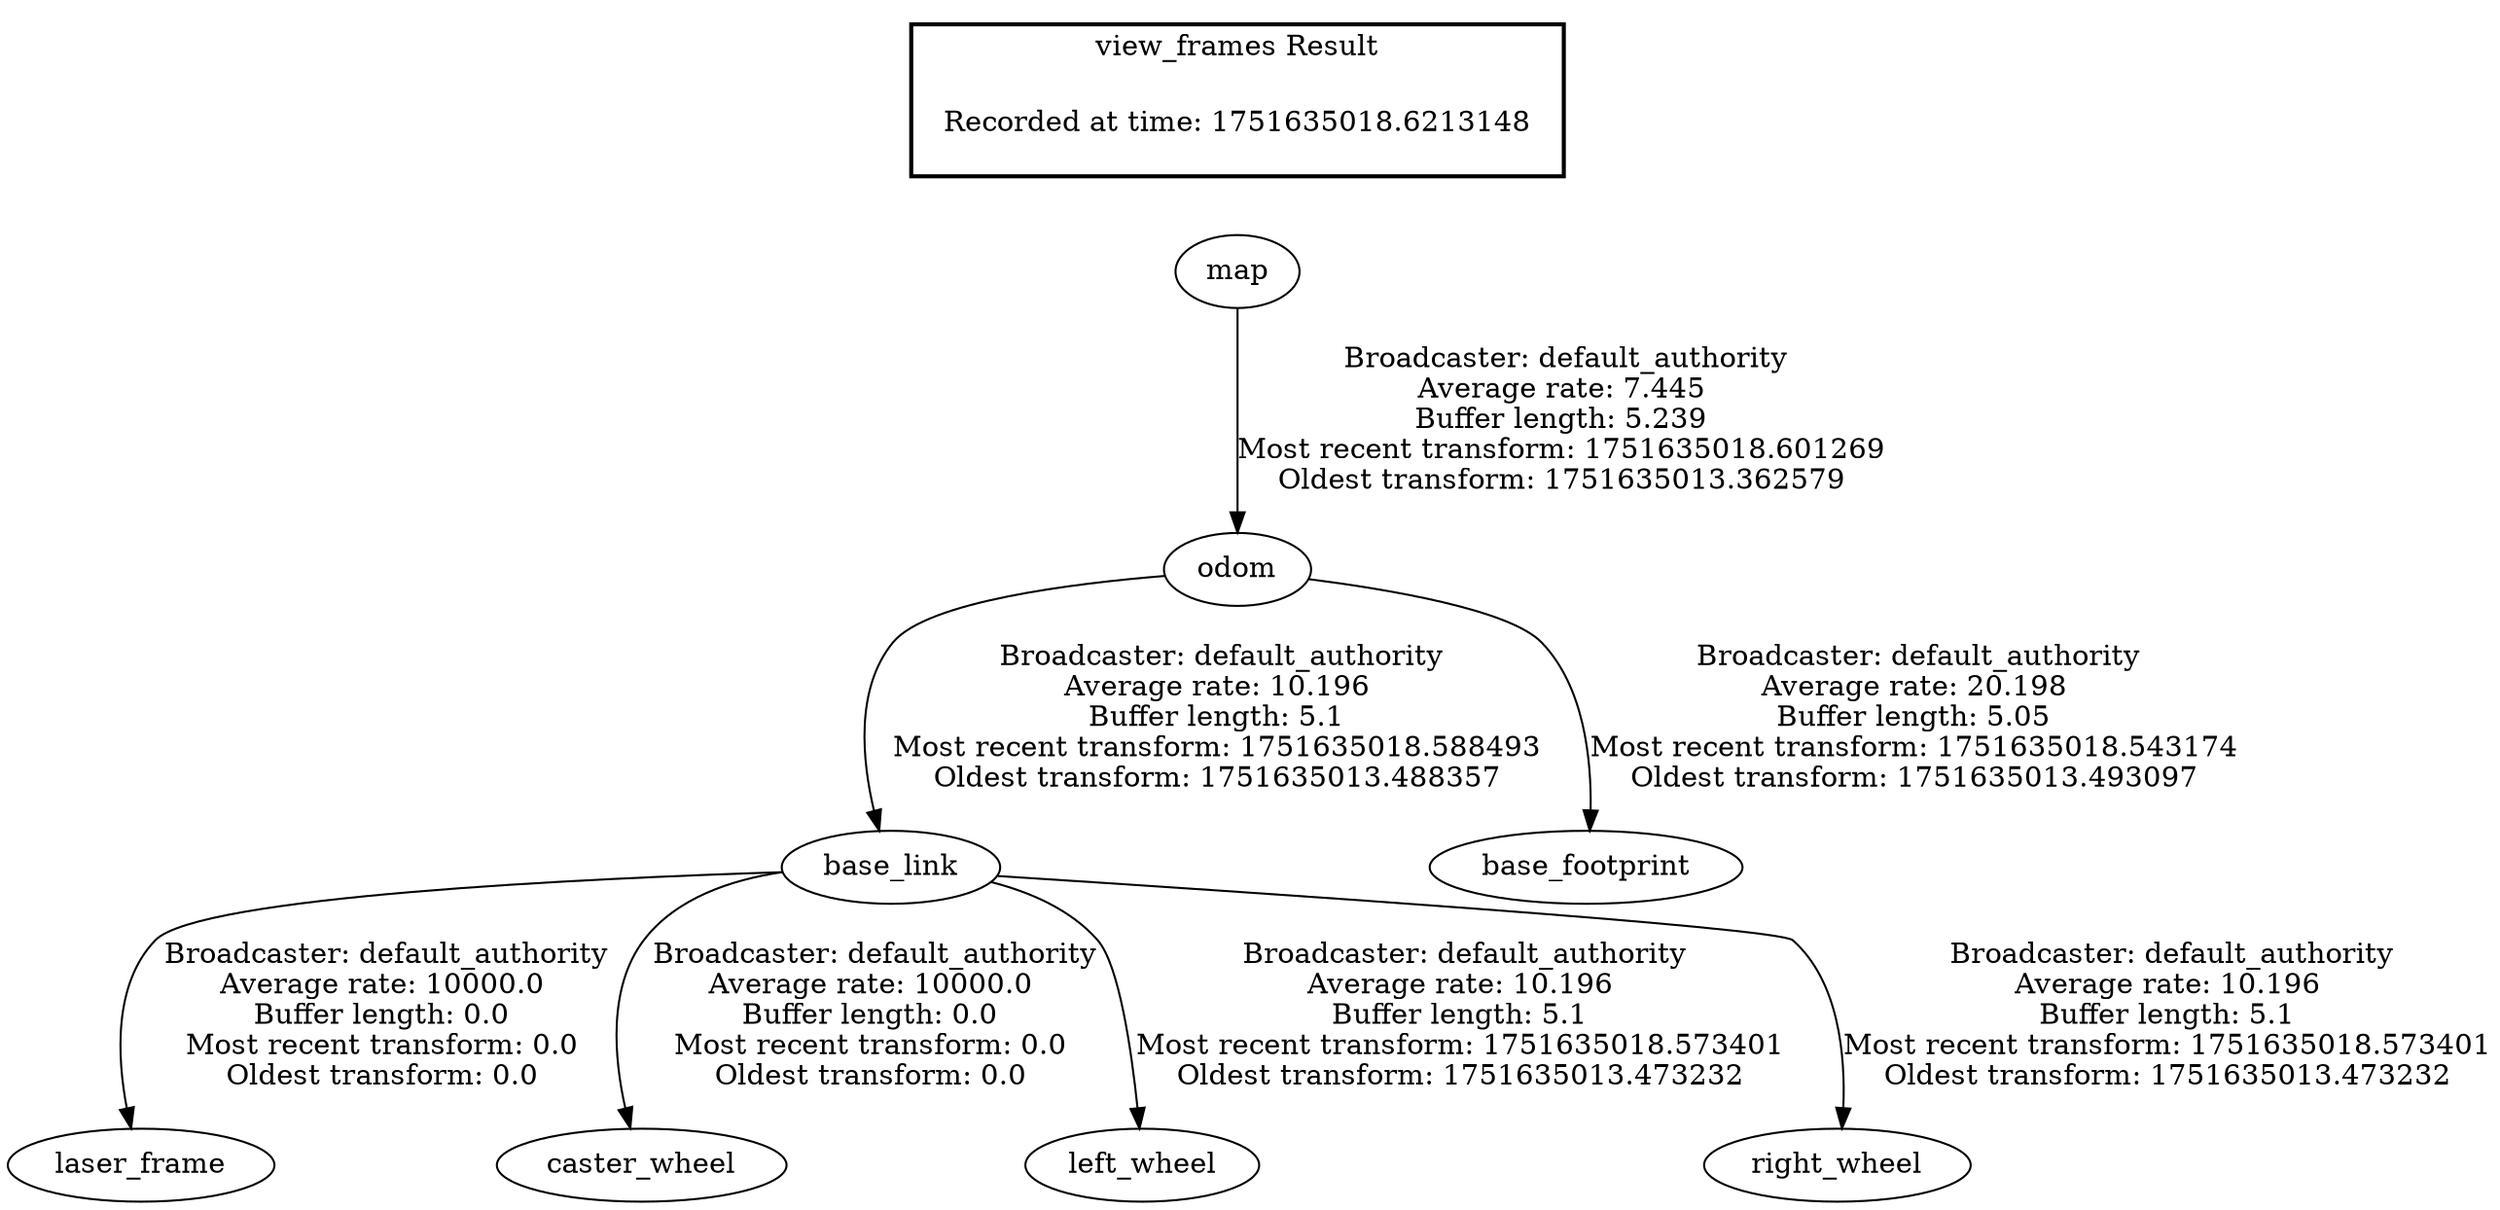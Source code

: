 digraph G {
"map" -> "odom"[label=" Broadcaster: default_authority\nAverage rate: 7.445\nBuffer length: 5.239\nMost recent transform: 1751635018.601269\nOldest transform: 1751635013.362579\n"];
"odom" -> "base_link"[label=" Broadcaster: default_authority\nAverage rate: 10.196\nBuffer length: 5.1\nMost recent transform: 1751635018.588493\nOldest transform: 1751635013.488357\n"];
"odom" -> "base_footprint"[label=" Broadcaster: default_authority\nAverage rate: 20.198\nBuffer length: 5.05\nMost recent transform: 1751635018.543174\nOldest transform: 1751635013.493097\n"];
"base_link" -> "laser_frame"[label=" Broadcaster: default_authority\nAverage rate: 10000.0\nBuffer length: 0.0\nMost recent transform: 0.0\nOldest transform: 0.0\n"];
"base_link" -> "caster_wheel"[label=" Broadcaster: default_authority\nAverage rate: 10000.0\nBuffer length: 0.0\nMost recent transform: 0.0\nOldest transform: 0.0\n"];
"base_link" -> "left_wheel"[label=" Broadcaster: default_authority\nAverage rate: 10.196\nBuffer length: 5.1\nMost recent transform: 1751635018.573401\nOldest transform: 1751635013.473232\n"];
"base_link" -> "right_wheel"[label=" Broadcaster: default_authority\nAverage rate: 10.196\nBuffer length: 5.1\nMost recent transform: 1751635018.573401\nOldest transform: 1751635013.473232\n"];
edge [style=invis];
 subgraph cluster_legend { style=bold; color=black; label ="view_frames Result";
"Recorded at time: 1751635018.6213148"[ shape=plaintext ] ;
}->"map";
}